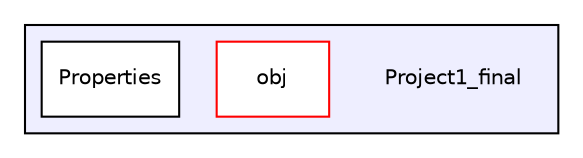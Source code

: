 digraph "Project1_final" {
  compound=true
  node [ fontsize="10", fontname="Helvetica"];
  edge [ labelfontsize="10", labelfontname="Helvetica"];
  subgraph clusterdir_2f85c238fab8c647ec62f3a47df13a69 {
    graph [ bgcolor="#eeeeff", pencolor="black", label="" URL="dir_2f85c238fab8c647ec62f3a47df13a69.html"];
    dir_2f85c238fab8c647ec62f3a47df13a69 [shape=plaintext label="Project1_final"];
    dir_6e5b7450f28475b1c4874c670972213e [shape=box label="obj" color="red" fillcolor="white" style="filled" URL="dir_6e5b7450f28475b1c4874c670972213e.html"];
    dir_56aebe2cabadf3035e9a58c306ecd429 [shape=box label="Properties" color="black" fillcolor="white" style="filled" URL="dir_56aebe2cabadf3035e9a58c306ecd429.html"];
  }
}
